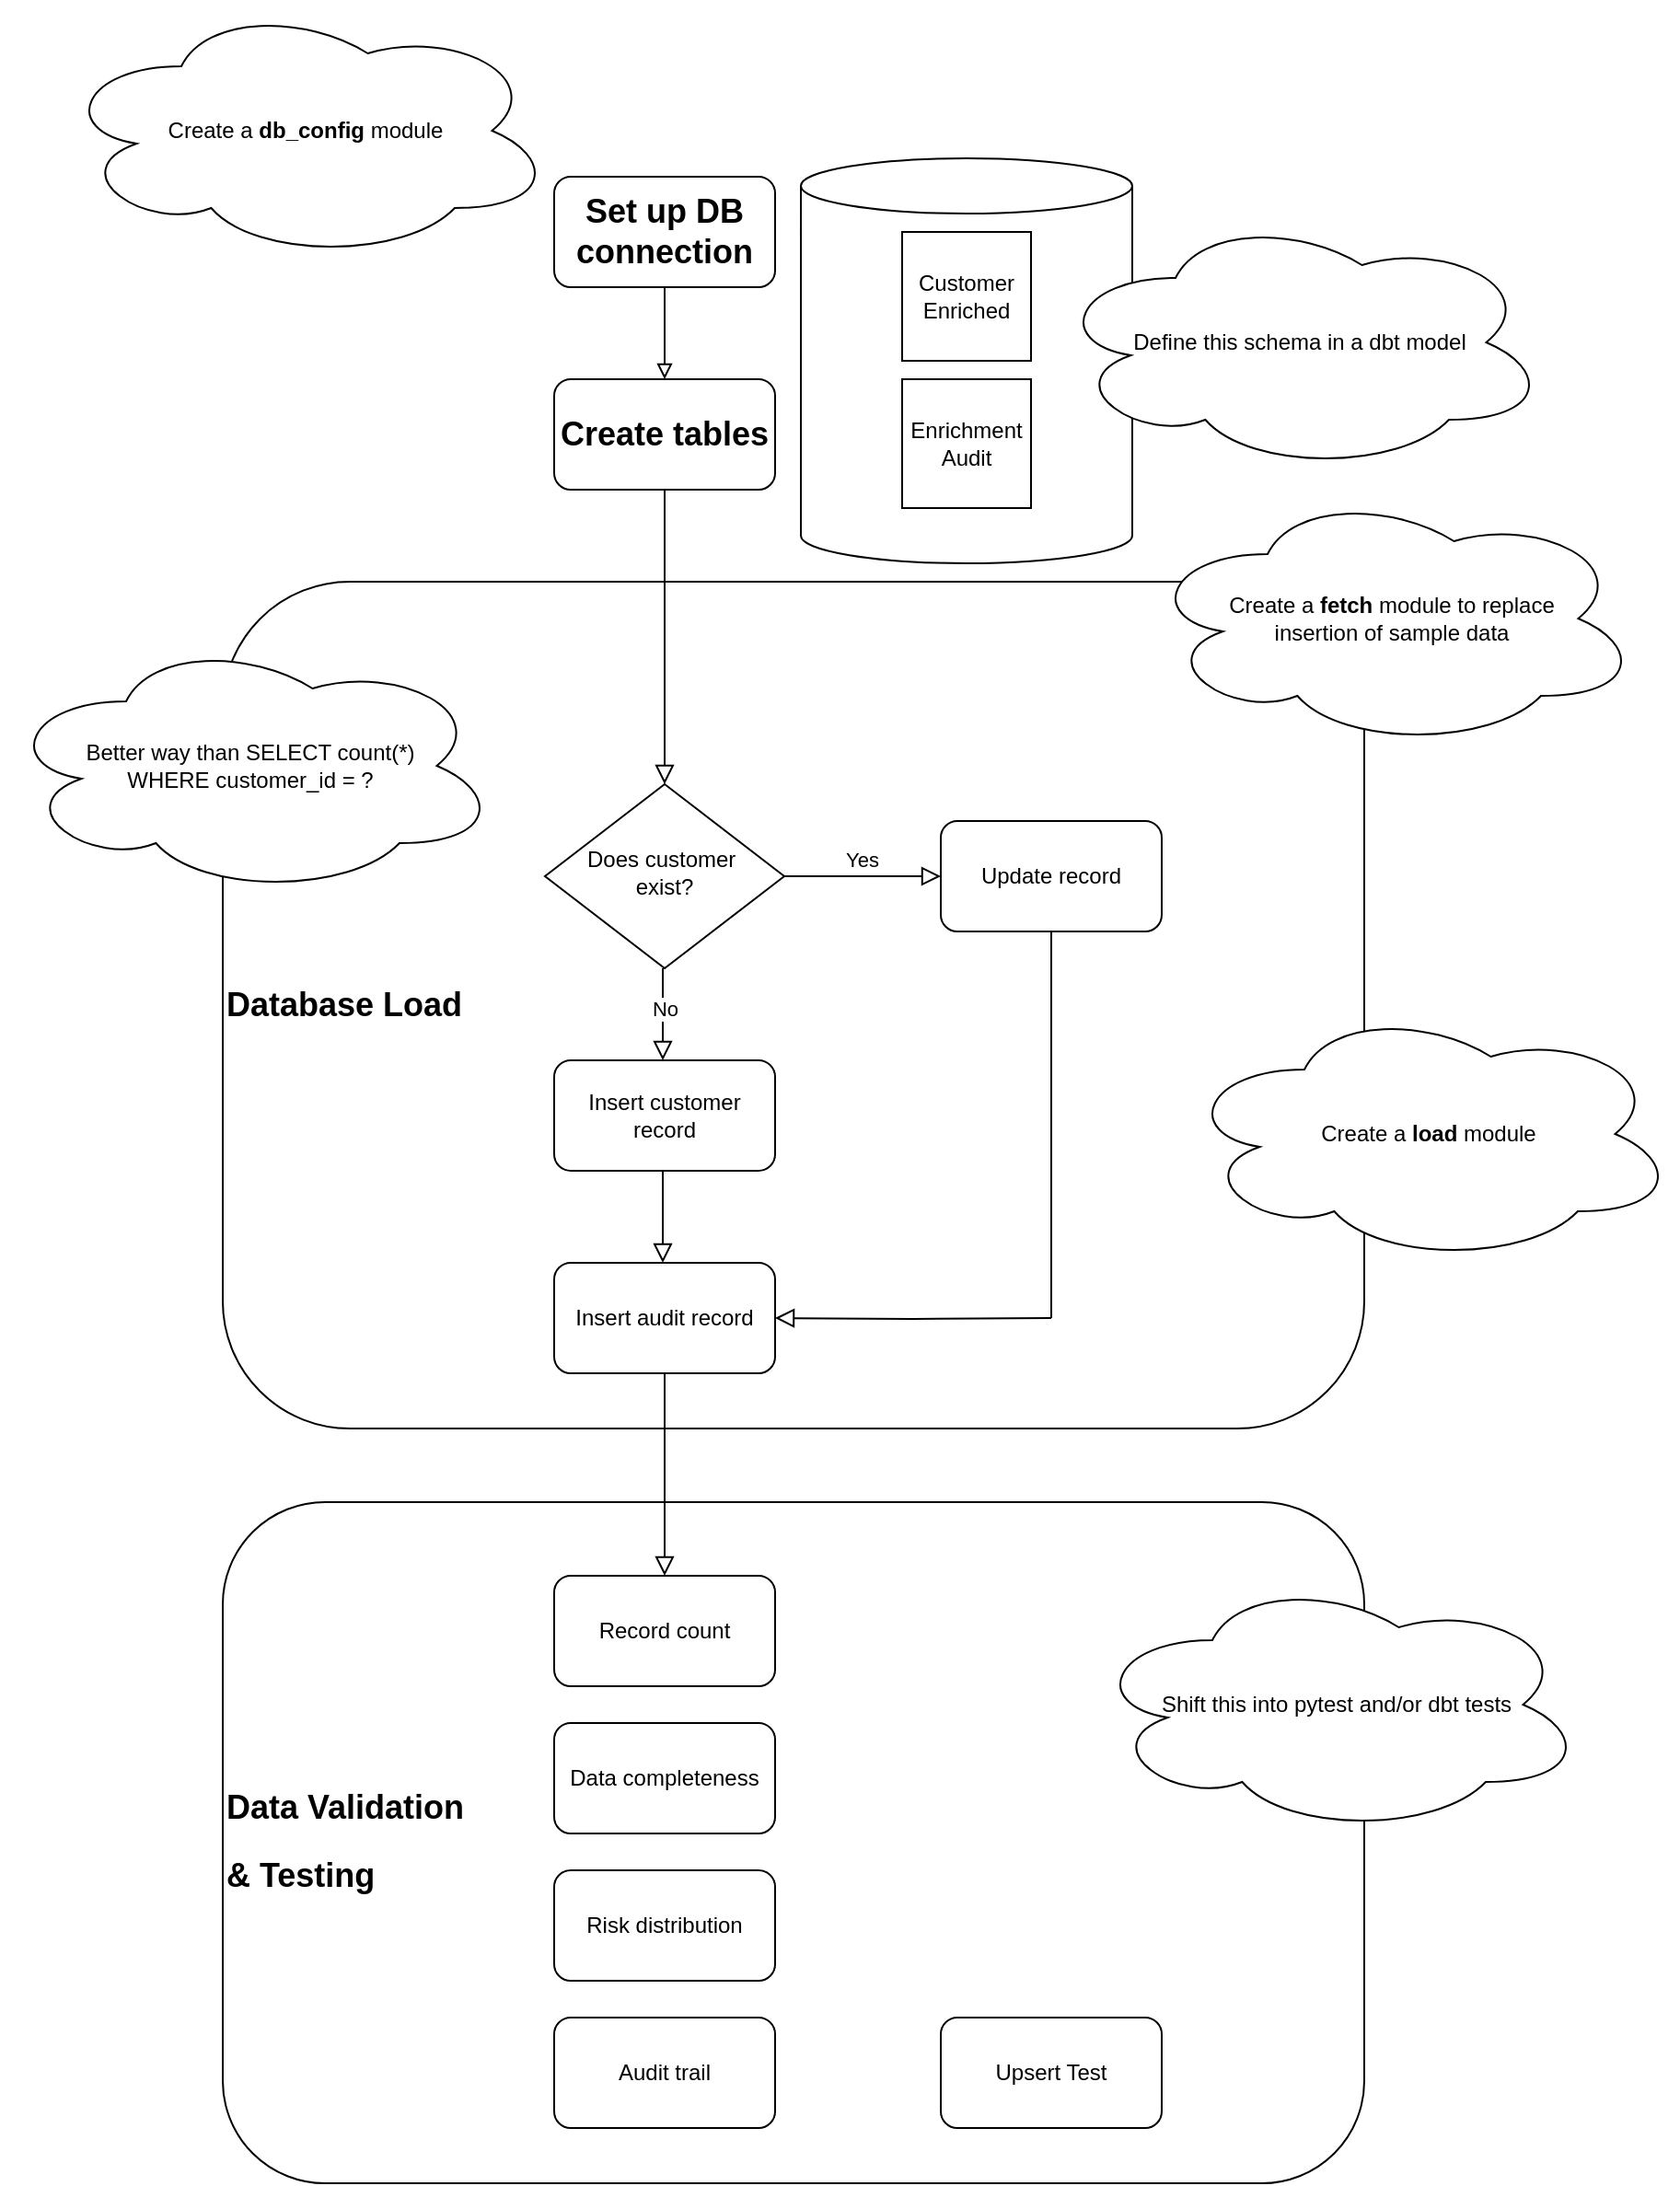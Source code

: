 <mxfile version="28.2.5">
  <diagram id="C5RBs43oDa-KdzZeNtuy" name="Page-1">
    <mxGraphModel grid="1" page="1" gridSize="10" guides="1" tooltips="1" connect="1" arrows="1" fold="1" pageScale="1" pageWidth="827" pageHeight="1169" math="0" shadow="0">
      <root>
        <mxCell id="WIyWlLk6GJQsqaUBKTNV-0" />
        <mxCell id="WIyWlLk6GJQsqaUBKTNV-1" parent="WIyWlLk6GJQsqaUBKTNV-0" />
        <mxCell id="VhkKwq98yscAYDJOnd1w-15" value="" style="shape=cylinder3;whiteSpace=wrap;html=1;boundedLbl=1;backgroundOutline=1;size=15;" vertex="1" parent="WIyWlLk6GJQsqaUBKTNV-1">
          <mxGeometry x="234" y="530" width="180" height="220" as="geometry" />
        </mxCell>
        <mxCell id="VhkKwq98yscAYDJOnd1w-0" value="Customer Enriched" style="rounded=0;whiteSpace=wrap;html=1;" vertex="1" parent="WIyWlLk6GJQsqaUBKTNV-1">
          <mxGeometry x="289" y="570" width="70" height="70" as="geometry" />
        </mxCell>
        <mxCell id="VhkKwq98yscAYDJOnd1w-1" value="Enrichment Audit" style="rounded=0;whiteSpace=wrap;html=1;" vertex="1" parent="WIyWlLk6GJQsqaUBKTNV-1">
          <mxGeometry x="289" y="650" width="70" height="70" as="geometry" />
        </mxCell>
        <mxCell id="VhkKwq98yscAYDJOnd1w-2" value="&lt;h2&gt;Create tables&lt;/h2&gt;" style="rounded=1;whiteSpace=wrap;html=1;" vertex="1" parent="WIyWlLk6GJQsqaUBKTNV-1">
          <mxGeometry x="100" y="650" width="120" height="60" as="geometry" />
        </mxCell>
        <mxCell id="VhkKwq98yscAYDJOnd1w-3" value="&lt;h2&gt;Database Load&lt;/h2&gt;" style="rounded=1;whiteSpace=wrap;html=1;align=left;" vertex="1" parent="WIyWlLk6GJQsqaUBKTNV-1">
          <mxGeometry x="-80" y="760" width="620" height="460" as="geometry" />
        </mxCell>
        <mxCell id="VhkKwq98yscAYDJOnd1w-4" value="Does customer&amp;nbsp;&lt;div&gt;exist?&lt;/div&gt;" style="rhombus;whiteSpace=wrap;html=1;shadow=0;fontFamily=Helvetica;fontSize=12;align=center;strokeWidth=1;spacing=6;spacingTop=-4;" vertex="1" parent="WIyWlLk6GJQsqaUBKTNV-1">
          <mxGeometry x="95" y="870" width="130" height="100" as="geometry" />
        </mxCell>
        <mxCell id="VhkKwq98yscAYDJOnd1w-5" value="Update record" style="rounded=1;whiteSpace=wrap;html=1;" vertex="1" parent="WIyWlLk6GJQsqaUBKTNV-1">
          <mxGeometry x="310" y="890" width="120" height="60" as="geometry" />
        </mxCell>
        <mxCell id="VhkKwq98yscAYDJOnd1w-6" value="Insert customer record" style="rounded=1;whiteSpace=wrap;html=1;" vertex="1" parent="WIyWlLk6GJQsqaUBKTNV-1">
          <mxGeometry x="100" y="1020" width="120" height="60" as="geometry" />
        </mxCell>
        <mxCell id="VhkKwq98yscAYDJOnd1w-7" value="" style="rounded=0;html=1;jettySize=auto;orthogonalLoop=1;fontSize=11;endArrow=block;endFill=0;endSize=8;strokeWidth=1;shadow=0;labelBackgroundColor=none;edgeStyle=orthogonalEdgeStyle;" edge="1" parent="WIyWlLk6GJQsqaUBKTNV-1">
          <mxGeometry relative="1" as="geometry">
            <mxPoint x="160" y="710" as="sourcePoint" />
            <mxPoint x="160" y="870" as="targetPoint" />
          </mxGeometry>
        </mxCell>
        <mxCell id="VhkKwq98yscAYDJOnd1w-10" value="Yes" style="edgeStyle=orthogonalEdgeStyle;rounded=0;html=1;jettySize=auto;orthogonalLoop=1;fontSize=11;endArrow=block;endFill=0;endSize=8;strokeWidth=1;shadow=0;labelBackgroundColor=none;exitX=1;exitY=0.5;exitDx=0;exitDy=0;" edge="1" parent="WIyWlLk6GJQsqaUBKTNV-1" source="VhkKwq98yscAYDJOnd1w-4">
          <mxGeometry y="10" relative="1" as="geometry">
            <mxPoint as="offset" />
            <mxPoint x="330" y="620" as="sourcePoint" />
            <mxPoint x="310" y="920" as="targetPoint" />
          </mxGeometry>
        </mxCell>
        <mxCell id="VhkKwq98yscAYDJOnd1w-11" value="" style="rounded=0;html=1;jettySize=auto;orthogonalLoop=1;fontSize=11;endArrow=block;endFill=0;endSize=8;strokeWidth=1;shadow=0;labelBackgroundColor=none;edgeStyle=orthogonalEdgeStyle;" edge="1" parent="WIyWlLk6GJQsqaUBKTNV-1">
          <mxGeometry relative="1" as="geometry">
            <mxPoint x="159" y="970" as="sourcePoint" />
            <mxPoint x="159" y="1020" as="targetPoint" />
          </mxGeometry>
        </mxCell>
        <mxCell id="VhkKwq98yscAYDJOnd1w-12" value="No" style="edgeLabel;html=1;align=center;verticalAlign=middle;resizable=0;points=[];" connectable="0" vertex="1" parent="VhkKwq98yscAYDJOnd1w-11">
          <mxGeometry x="-0.12" y="1" relative="1" as="geometry">
            <mxPoint as="offset" />
          </mxGeometry>
        </mxCell>
        <mxCell id="VhkKwq98yscAYDJOnd1w-16" value="Insert audit record" style="rounded=1;whiteSpace=wrap;html=1;" vertex="1" parent="WIyWlLk6GJQsqaUBKTNV-1">
          <mxGeometry x="100" y="1130" width="120" height="60" as="geometry" />
        </mxCell>
        <mxCell id="VhkKwq98yscAYDJOnd1w-17" value="" style="rounded=0;html=1;jettySize=auto;orthogonalLoop=1;fontSize=11;endArrow=block;endFill=0;endSize=8;strokeWidth=1;shadow=0;labelBackgroundColor=none;edgeStyle=orthogonalEdgeStyle;" edge="1" parent="WIyWlLk6GJQsqaUBKTNV-1">
          <mxGeometry relative="1" as="geometry">
            <mxPoint x="159" y="1080" as="sourcePoint" />
            <mxPoint x="159" y="1130" as="targetPoint" />
          </mxGeometry>
        </mxCell>
        <mxCell id="VhkKwq98yscAYDJOnd1w-18" value="" style="endArrow=none;html=1;rounded=0;entryX=0.5;entryY=1;entryDx=0;entryDy=0;" edge="1" parent="WIyWlLk6GJQsqaUBKTNV-1" target="VhkKwq98yscAYDJOnd1w-5">
          <mxGeometry width="50" height="50" relative="1" as="geometry">
            <mxPoint x="370" y="1160" as="sourcePoint" />
            <mxPoint x="369.5" y="960" as="targetPoint" />
          </mxGeometry>
        </mxCell>
        <mxCell id="VhkKwq98yscAYDJOnd1w-20" value="" style="rounded=0;html=1;jettySize=auto;orthogonalLoop=1;fontSize=11;endArrow=block;endFill=0;endSize=8;strokeWidth=1;shadow=0;labelBackgroundColor=none;edgeStyle=orthogonalEdgeStyle;entryX=1;entryY=0.5;entryDx=0;entryDy=0;" edge="1" parent="WIyWlLk6GJQsqaUBKTNV-1" target="VhkKwq98yscAYDJOnd1w-16">
          <mxGeometry relative="1" as="geometry">
            <mxPoint x="370" y="1160" as="sourcePoint" />
            <mxPoint x="280" y="1150" as="targetPoint" />
          </mxGeometry>
        </mxCell>
        <mxCell id="VhkKwq98yscAYDJOnd1w-21" value="&lt;h2&gt;Data Validation&amp;nbsp;&lt;/h2&gt;&lt;h2&gt;&amp;amp; Testing&lt;/h2&gt;" style="rounded=1;whiteSpace=wrap;html=1;align=left;" vertex="1" parent="WIyWlLk6GJQsqaUBKTNV-1">
          <mxGeometry x="-80" y="1260" width="620" height="370" as="geometry" />
        </mxCell>
        <mxCell id="VhkKwq98yscAYDJOnd1w-22" value="Record count" style="rounded=1;whiteSpace=wrap;html=1;" vertex="1" parent="WIyWlLk6GJQsqaUBKTNV-1">
          <mxGeometry x="100" y="1300" width="120" height="60" as="geometry" />
        </mxCell>
        <mxCell id="VhkKwq98yscAYDJOnd1w-23" value="Data completeness" style="rounded=1;whiteSpace=wrap;html=1;" vertex="1" parent="WIyWlLk6GJQsqaUBKTNV-1">
          <mxGeometry x="100" y="1380" width="120" height="60" as="geometry" />
        </mxCell>
        <mxCell id="VhkKwq98yscAYDJOnd1w-24" value="Risk distribution" style="rounded=1;whiteSpace=wrap;html=1;" vertex="1" parent="WIyWlLk6GJQsqaUBKTNV-1">
          <mxGeometry x="100" y="1460" width="120" height="60" as="geometry" />
        </mxCell>
        <mxCell id="VhkKwq98yscAYDJOnd1w-25" value="Audit trail" style="rounded=1;whiteSpace=wrap;html=1;" vertex="1" parent="WIyWlLk6GJQsqaUBKTNV-1">
          <mxGeometry x="100" y="1540" width="120" height="60" as="geometry" />
        </mxCell>
        <mxCell id="VhkKwq98yscAYDJOnd1w-26" value="Better way than SELECT count(*) WHERE customer_id = ?" style="ellipse;shape=cloud;whiteSpace=wrap;html=1;spacing=2;spacingTop=0;spacingLeft=25;spacingRight=25;" vertex="1" parent="WIyWlLk6GJQsqaUBKTNV-1">
          <mxGeometry x="-200" y="790" width="270" height="140" as="geometry" />
        </mxCell>
        <mxCell id="VhkKwq98yscAYDJOnd1w-27" value="Shift this into pytest and/or dbt tests" style="ellipse;shape=cloud;whiteSpace=wrap;html=1;spacing=2;spacingTop=0;spacingLeft=25;spacingRight=25;" vertex="1" parent="WIyWlLk6GJQsqaUBKTNV-1">
          <mxGeometry x="390" y="1300" width="270" height="140" as="geometry" />
        </mxCell>
        <mxCell id="VhkKwq98yscAYDJOnd1w-28" value="Define this schema in a dbt model" style="ellipse;shape=cloud;whiteSpace=wrap;html=1;spacing=2;spacingTop=0;spacingLeft=25;spacingRight=25;" vertex="1" parent="WIyWlLk6GJQsqaUBKTNV-1">
          <mxGeometry x="370" y="560" width="270" height="140" as="geometry" />
        </mxCell>
        <mxCell id="VhkKwq98yscAYDJOnd1w-37" value="" style="edgeStyle=orthogonalEdgeStyle;rounded=0;orthogonalLoop=1;jettySize=auto;html=1;endArrow=block;endFill=0;" edge="1" parent="WIyWlLk6GJQsqaUBKTNV-1" source="VhkKwq98yscAYDJOnd1w-29" target="VhkKwq98yscAYDJOnd1w-2">
          <mxGeometry relative="1" as="geometry" />
        </mxCell>
        <mxCell id="VhkKwq98yscAYDJOnd1w-29" value="&lt;h2&gt;Set up DB connection&lt;/h2&gt;" style="rounded=1;whiteSpace=wrap;html=1;" vertex="1" parent="WIyWlLk6GJQsqaUBKTNV-1">
          <mxGeometry x="100" y="540" width="120" height="60" as="geometry" />
        </mxCell>
        <mxCell id="VhkKwq98yscAYDJOnd1w-30" value="Create a &lt;b&gt;db_config&lt;/b&gt; module" style="ellipse;shape=cloud;whiteSpace=wrap;html=1;spacing=2;spacingTop=0;spacingLeft=10;spacingRight=10;" vertex="1" parent="WIyWlLk6GJQsqaUBKTNV-1">
          <mxGeometry x="-170" y="445" width="270" height="140" as="geometry" />
        </mxCell>
        <mxCell id="VhkKwq98yscAYDJOnd1w-31" value="Create a &lt;b&gt;load&lt;/b&gt; module" style="ellipse;shape=cloud;whiteSpace=wrap;html=1;spacing=2;spacingTop=0;spacingLeft=10;spacingRight=10;" vertex="1" parent="WIyWlLk6GJQsqaUBKTNV-1">
          <mxGeometry x="440" y="990" width="270" height="140" as="geometry" />
        </mxCell>
        <mxCell id="VhkKwq98yscAYDJOnd1w-32" value="" style="rounded=0;html=1;jettySize=auto;orthogonalLoop=1;fontSize=11;endArrow=block;endFill=0;endSize=8;strokeWidth=1;shadow=0;labelBackgroundColor=none;edgeStyle=orthogonalEdgeStyle;exitX=0.5;exitY=1;exitDx=0;exitDy=0;" edge="1" parent="WIyWlLk6GJQsqaUBKTNV-1" source="VhkKwq98yscAYDJOnd1w-16" target="VhkKwq98yscAYDJOnd1w-22">
          <mxGeometry relative="1" as="geometry">
            <mxPoint x="280" y="1110" as="sourcePoint" />
            <mxPoint x="280" y="1160" as="targetPoint" />
          </mxGeometry>
        </mxCell>
        <mxCell id="VhkKwq98yscAYDJOnd1w-33" value="Create a &lt;b&gt;fetch&lt;/b&gt;&amp;nbsp;module to replace insertion of sample data" style="ellipse;shape=cloud;whiteSpace=wrap;html=1;spacing=2;spacingTop=0;spacingLeft=25;spacingRight=25;" vertex="1" parent="WIyWlLk6GJQsqaUBKTNV-1">
          <mxGeometry x="420" y="710" width="270" height="140" as="geometry" />
        </mxCell>
        <mxCell id="VhkKwq98yscAYDJOnd1w-38" value="Upsert Test" style="rounded=1;whiteSpace=wrap;html=1;" vertex="1" parent="WIyWlLk6GJQsqaUBKTNV-1">
          <mxGeometry x="310" y="1540" width="120" height="60" as="geometry" />
        </mxCell>
      </root>
    </mxGraphModel>
  </diagram>
</mxfile>
